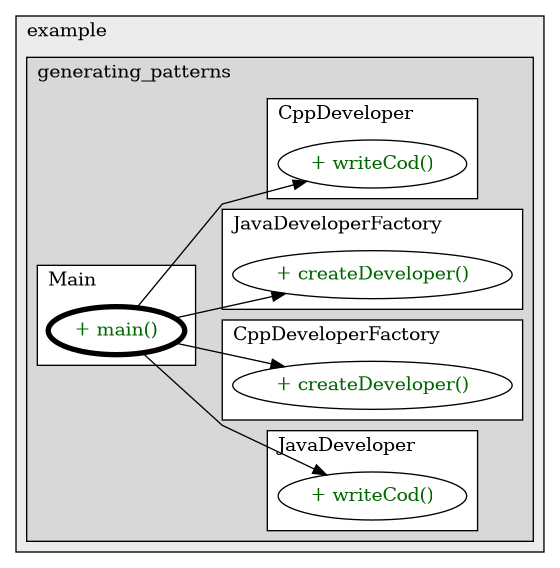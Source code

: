 @startuml

/' diagram meta data start
config=CallConfiguration;
{
  "rootMethod": "org.example.generating_patterns.fabricMethod.Main#main(String[])",
  "projectClassification": {
    "searchMode": "OpenProject", // OpenProject, AllProjects
    "includedProjects": "",
    "pathEndKeywords": "*.impl",
    "isClientPath": "",
    "isClientName": "",
    "isTestPath": "",
    "isTestName": "",
    "isMappingPath": "",
    "isMappingName": "",
    "isDataAccessPath": "",
    "isDataAccessName": "",
    "isDataStructurePath": "",
    "isDataStructureName": "",
    "isInterfaceStructuresPath": "",
    "isInterfaceStructuresName": "",
    "isEntryPointPath": "",
    "isEntryPointName": "",
    "treatFinalFieldsAsMandatory": false
  },
  "graphRestriction": {
    "classPackageExcludeFilter": "",
    "classPackageIncludeFilter": "",
    "classNameExcludeFilter": "",
    "classNameIncludeFilter": "",
    "methodNameExcludeFilter": "",
    "methodNameIncludeFilter": "",
    "removeByInheritance": "", // inheritance/annotation based filtering is done in a second step
    "removeByAnnotation": "",
    "removeByClassPackage": "", // cleanup the graph after inheritance/annotation based filtering is done
    "removeByClassName": "",
    "cutMappings": false,
    "cutEnum": true,
    "cutTests": true,
    "cutClient": true,
    "cutDataAccess": true,
    "cutInterfaceStructures": true,
    "cutDataStructures": true,
    "cutGetterAndSetter": true,
    "cutConstructors": true
  },
  "graphTraversal": {
    "forwardDepth": 3,
    "backwardDepth": 3,
    "classPackageExcludeFilter": "",
    "classPackageIncludeFilter": "",
    "classNameExcludeFilter": "",
    "classNameIncludeFilter": "",
    "methodNameExcludeFilter": "",
    "methodNameIncludeFilter": "",
    "hideMappings": false,
    "hideDataStructures": false,
    "hidePrivateMethods": true,
    "hideInterfaceCalls": true, // indirection: implementation -> interface (is hidden) -> implementation
    "onlyShowApplicationEntryPoints": false, // root node is included
    "useMethodCallsForStructureDiagram": "ForwardOnly" // ForwardOnly, BothDirections, No
  },
  "details": {
    "aggregation": "GroupByClass", // ByClass, GroupByClass, None
    "showMethodParametersTypes": false,
    "showMethodParametersNames": false,
    "showMethodReturnType": false,
    "showPackageLevels": 2,
    "showCallOrder": false,
    "edgeMode": "MethodsOnly", // TypesOnly, MethodsOnly, TypesAndMethods, MethodsAndDirectTypeUsage
    "showDetailedClassStructure": false
  },
  "rootClass": "org.example.generating_patterns.fabricMethod.Main",
  "extensionCallbackMethod": "" // qualified.class.name#methodName - signature: public static String method(String)
}
diagram meta data end '/



digraph g {
    rankdir="LR"
    splines=polyline
    

'nodes 
subgraph cluster_1322970774 { 
   	label=example
	labeljust=l
	fillcolor="#ececec"
	style=filled
   
   subgraph cluster_125287692 { 
   	label=generating_patterns
	labeljust=l
	fillcolor="#d8d8d8"
	style=filled
   
   subgraph cluster_1238802932 { 
   	label=JavaDeveloper
	labeljust=l
	fillcolor=white
	style=filled
   
   JavaDeveloper1150384302XXXwriteCod0[
	label="+ writeCod()"
	style=filled
	fillcolor=white
	tooltip="JavaDeveloper

null"
	fontcolor=darkgreen
];
} 

subgraph cluster_1301709031 { 
   	label=CppDeveloperFactory
	labeljust=l
	fillcolor=white
	style=filled
   
   CppDeveloperFactory1150384302XXXcreateDeveloper0[
	label="+ createDeveloper()"
	style=filled
	fillcolor=white
	tooltip="CppDeveloperFactory

null"
	fontcolor=darkgreen
];
} 

subgraph cluster_1759692126 { 
   	label=JavaDeveloperFactory
	labeljust=l
	fillcolor=white
	style=filled
   
   JavaDeveloperFactory1150384302XXXcreateDeveloper0[
	label="+ createDeveloper()"
	style=filled
	fillcolor=white
	tooltip="JavaDeveloperFactory

null"
	fontcolor=darkgreen
];
} 

subgraph cluster_1804311203 { 
   	label=CppDeveloper
	labeljust=l
	fillcolor=white
	style=filled
   
   CppDeveloper1150384302XXXwriteCod0[
	label="+ writeCod()"
	style=filled
	fillcolor=white
	tooltip="CppDeveloper

null"
	fontcolor=darkgreen
];
} 

subgraph cluster_640151285 { 
   	label=Main
	labeljust=l
	fillcolor=white
	style=filled
   
   Main1150384302XXXmain1859653459[
	label="+ main()"
	style=filled
	fillcolor=white
	tooltip="Main

null"
	penwidth=4
	fontcolor=darkgreen
];
} 
} 
} 

'edges    
Main1150384302XXXmain1859653459 -> CppDeveloper1150384302XXXwriteCod0;
Main1150384302XXXmain1859653459 -> CppDeveloperFactory1150384302XXXcreateDeveloper0;
Main1150384302XXXmain1859653459 -> JavaDeveloper1150384302XXXwriteCod0;
Main1150384302XXXmain1859653459 -> JavaDeveloperFactory1150384302XXXcreateDeveloper0;
    
}
@enduml